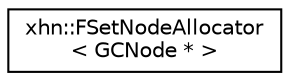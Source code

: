 digraph "Graphical Class Hierarchy"
{
  edge [fontname="Helvetica",fontsize="10",labelfontname="Helvetica",labelfontsize="10"];
  node [fontname="Helvetica",fontsize="10",shape=record];
  rankdir="LR";
  Node1 [label="xhn::FSetNodeAllocator\l\< GCNode * \>",height=0.2,width=0.4,color="black", fillcolor="white", style="filled",URL="$classxhn_1_1_f_set_node_allocator.html"];
}
